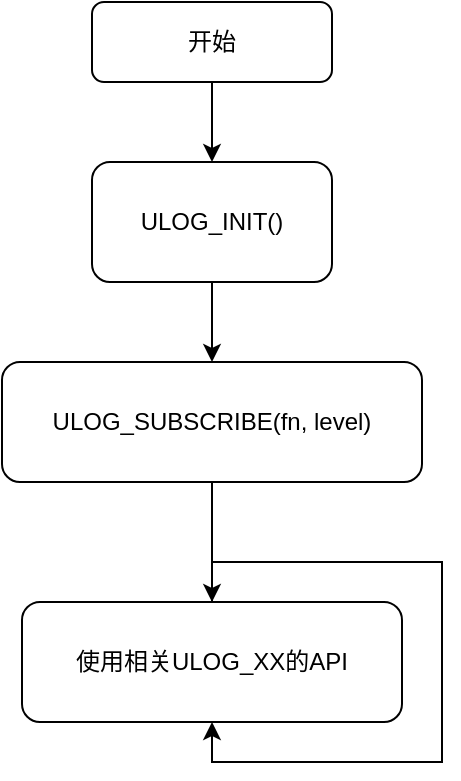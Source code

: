 <mxfile version="24.6.4" type="github">
  <diagram name="第 1 页" id="VBYefRN1_Q4a0DNFFzs_">
    <mxGraphModel dx="989" dy="527" grid="1" gridSize="10" guides="1" tooltips="1" connect="1" arrows="1" fold="1" page="1" pageScale="1" pageWidth="827" pageHeight="1169" math="0" shadow="0">
      <root>
        <mxCell id="0" />
        <mxCell id="1" parent="0" />
        <mxCell id="KYYOisJlUSR0Ur56qBf6-3" value="" style="edgeStyle=orthogonalEdgeStyle;rounded=0;orthogonalLoop=1;jettySize=auto;html=1;" edge="1" parent="1" source="KYYOisJlUSR0Ur56qBf6-1" target="KYYOisJlUSR0Ur56qBf6-2">
          <mxGeometry relative="1" as="geometry" />
        </mxCell>
        <mxCell id="KYYOisJlUSR0Ur56qBf6-1" value="开始" style="rounded=1;whiteSpace=wrap;html=1;" vertex="1" parent="1">
          <mxGeometry x="240" y="180" width="120" height="40" as="geometry" />
        </mxCell>
        <mxCell id="KYYOisJlUSR0Ur56qBf6-5" value="" style="edgeStyle=orthogonalEdgeStyle;rounded=0;orthogonalLoop=1;jettySize=auto;html=1;" edge="1" parent="1" source="KYYOisJlUSR0Ur56qBf6-2" target="KYYOisJlUSR0Ur56qBf6-4">
          <mxGeometry relative="1" as="geometry" />
        </mxCell>
        <mxCell id="KYYOisJlUSR0Ur56qBf6-2" value="ULOG_INIT()" style="whiteSpace=wrap;html=1;rounded=1;" vertex="1" parent="1">
          <mxGeometry x="240" y="260" width="120" height="60" as="geometry" />
        </mxCell>
        <mxCell id="KYYOisJlUSR0Ur56qBf6-7" value="" style="edgeStyle=orthogonalEdgeStyle;rounded=0;orthogonalLoop=1;jettySize=auto;html=1;" edge="1" parent="1" source="KYYOisJlUSR0Ur56qBf6-4" target="KYYOisJlUSR0Ur56qBf6-6">
          <mxGeometry relative="1" as="geometry" />
        </mxCell>
        <mxCell id="KYYOisJlUSR0Ur56qBf6-4" value="ULOG_SUBSCRIBE(fn, level)" style="whiteSpace=wrap;html=1;rounded=1;" vertex="1" parent="1">
          <mxGeometry x="195" y="360" width="210" height="60" as="geometry" />
        </mxCell>
        <mxCell id="KYYOisJlUSR0Ur56qBf6-6" value="使用相关ULOG_XX的API" style="whiteSpace=wrap;html=1;rounded=1;" vertex="1" parent="1">
          <mxGeometry x="205" y="480" width="190" height="60" as="geometry" />
        </mxCell>
        <mxCell id="KYYOisJlUSR0Ur56qBf6-9" style="edgeStyle=orthogonalEdgeStyle;rounded=0;orthogonalLoop=1;jettySize=auto;html=1;entryX=0.5;entryY=1;entryDx=0;entryDy=0;" edge="1" parent="1" source="KYYOisJlUSR0Ur56qBf6-6" target="KYYOisJlUSR0Ur56qBf6-6">
          <mxGeometry relative="1" as="geometry" />
        </mxCell>
      </root>
    </mxGraphModel>
  </diagram>
</mxfile>
